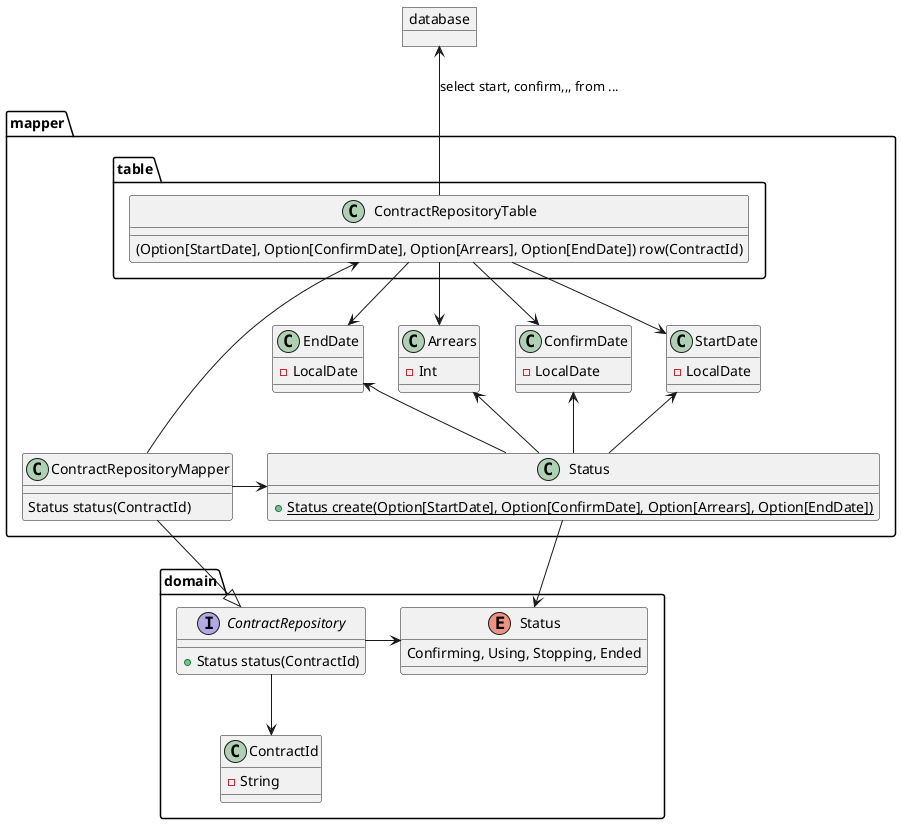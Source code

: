 @startuml

namespace domain {
  enum Status {
    Confirming, Using, Stopping, Ended
  }
  class ContractId {
    - String
  }
  interface ContractRepository {
    + Status status(ContractId)
  }

  domain.ContractRepository --> ContractId
  domain.ContractRepository -right-> Status
}

namespace mapper {
  namespace table {
    class ContractRepositoryTable {
      (Option[StartDate], Option[ConfirmDate], Option[Arrears], Option[EndDate]) row(ContractId)
    }
  }
  class ContractRepositoryMapper {
    Status status(ContractId)
  }
  class StartDate {
    - LocalDate
  }
  class ConfirmDate {
    - LocalDate
  }
  class Arrears {
    - Int
  }
  class EndDate {
    - LocalDate
  }
  class Status {
    + {static} Status create(Option[StartDate], Option[ConfirmDate], Option[Arrears], Option[EndDate])
  }
}

object database

mapper.ContractRepositoryMapper -down-|> domain.ContractRepository
mapper.ContractRepositoryMapper -up--> mapper.table.ContractRepositoryTable
mapper.table.ContractRepositoryTable -up-> database : select start, confirm,,, from ...

mapper.ContractRepositoryMapper -right-> mapper.Status
mapper.Status -up-> mapper.StartDate
mapper.Status -up-> mapper.ConfirmDate
mapper.Status -up-> mapper.Arrears
mapper.Status -up-> mapper.EndDate
mapper.table.ContractRepositoryTable -down-> mapper.StartDate
mapper.table.ContractRepositoryTable -down-> mapper.ConfirmDate
mapper.table.ContractRepositoryTable -down-> mapper.Arrears
mapper.table.ContractRepositoryTable -down-> mapper.EndDate

mapper.Status -down-> domain.Status

@enduml